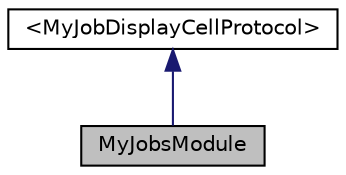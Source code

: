 digraph G
{
  edge [fontname="Helvetica",fontsize="10",labelfontname="Helvetica",labelfontsize="10"];
  node [fontname="Helvetica",fontsize="10",shape=record];
  Node1 [label="MyJobsModule",height=0.2,width=0.4,color="black", fillcolor="grey75", style="filled" fontcolor="black"];
  Node2 -> Node1 [dir="back",color="midnightblue",fontsize="10",style="solid"];
  Node2 [label="\<MyJobDisplayCellProtocol\>",height=0.2,width=0.4,color="black", fillcolor="white", style="filled",URL="$protocol_my_job_display_cell_protocol-p.html"];
}
